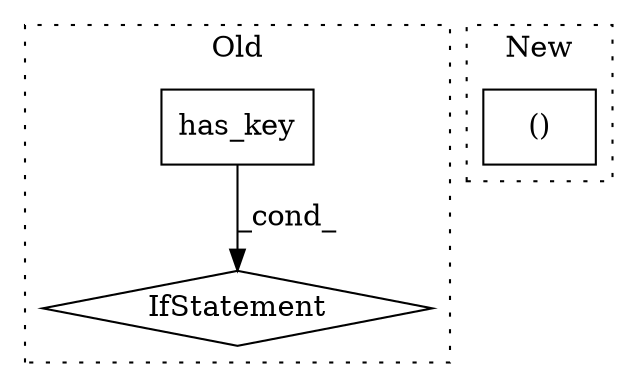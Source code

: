 digraph G {
subgraph cluster0 {
1 [label="has_key" a="32" s="1880,1895" l="8,1" shape="box"];
3 [label="IfStatement" a="25" s="1868,1896" l="4,2" shape="diamond"];
label = "Old";
style="dotted";
}
subgraph cluster1 {
2 [label="()" a="106" s="2390" l="22" shape="box"];
label = "New";
style="dotted";
}
1 -> 3 [label="_cond_"];
}